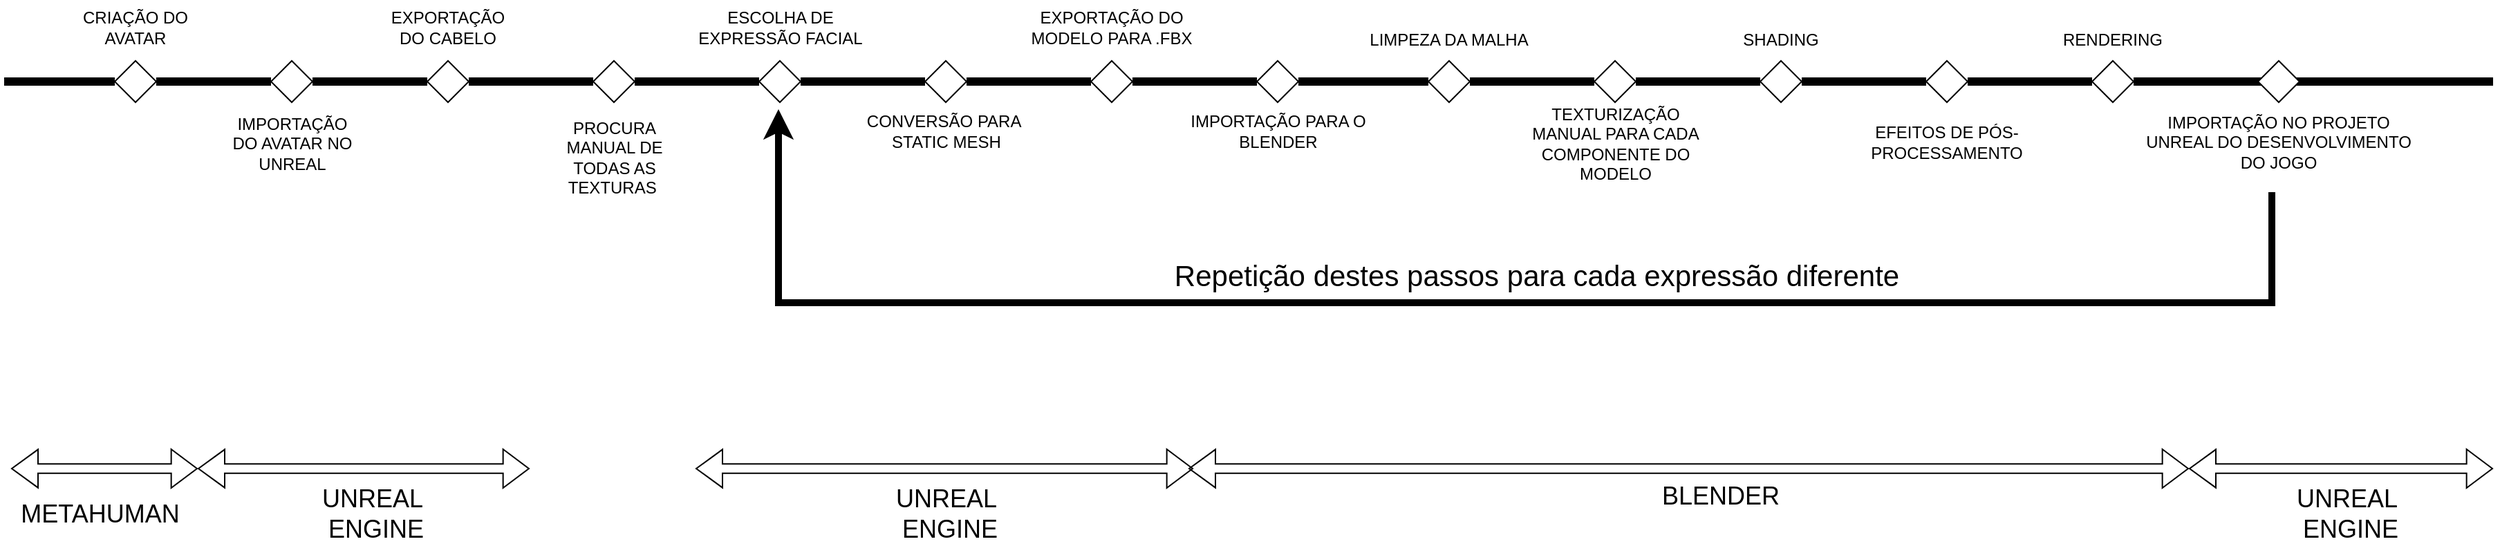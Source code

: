 <mxfile version="22.0.0" type="device">
  <diagram name="Page-1" id="4l5HgZwKcCmQVXj1XTzE">
    <mxGraphModel dx="1750" dy="1035" grid="1" gridSize="10" guides="1" tooltips="1" connect="1" arrows="1" fold="1" page="1" pageScale="1" pageWidth="2336" pageHeight="1654" math="0" shadow="0">
      <root>
        <mxCell id="0" />
        <mxCell id="1" parent="0" />
        <mxCell id="Jgq4L3OuLyY0CTShGeMc-1" value="" style="endArrow=none;html=1;strokeWidth=6;rounded=0;" edge="1" parent="1" source="Jgq4L3OuLyY0CTShGeMc-51">
          <mxGeometry width="50" height="50" relative="1" as="geometry">
            <mxPoint x="556" y="200" as="sourcePoint" />
            <mxPoint x="1960" y="200" as="targetPoint" />
          </mxGeometry>
        </mxCell>
        <mxCell id="Jgq4L3OuLyY0CTShGeMc-2" value="" style="endArrow=none;html=1;strokeWidth=6;rounded=0;" edge="1" parent="1" target="Jgq4L3OuLyY0CTShGeMc-3" source="Jgq4L3OuLyY0CTShGeMc-21">
          <mxGeometry width="50" height="50" relative="1" as="geometry">
            <mxPoint x="436" y="200" as="sourcePoint" />
            <mxPoint x="1076" y="200" as="targetPoint" />
          </mxGeometry>
        </mxCell>
        <mxCell id="Jgq4L3OuLyY0CTShGeMc-3" value="" style="rhombus;whiteSpace=wrap;html=1;" vertex="1" parent="1">
          <mxGeometry x="586" y="185" width="30" height="30" as="geometry" />
        </mxCell>
        <mxCell id="Jgq4L3OuLyY0CTShGeMc-4" value="IMPORTAÇÃO DO AVATAR NO UNREAL" style="text;html=1;strokeColor=none;fillColor=none;align=center;verticalAlign=middle;whiteSpace=wrap;rounded=0;" vertex="1" parent="1">
          <mxGeometry x="320.5" y="230" width="95" height="29" as="geometry" />
        </mxCell>
        <mxCell id="Jgq4L3OuLyY0CTShGeMc-5" value="" style="endArrow=none;html=1;strokeWidth=6;rounded=0;" edge="1" parent="1" source="Jgq4L3OuLyY0CTShGeMc-3" target="Jgq4L3OuLyY0CTShGeMc-6">
          <mxGeometry width="50" height="50" relative="1" as="geometry">
            <mxPoint x="616" y="200" as="sourcePoint" />
            <mxPoint x="1076" y="200" as="targetPoint" />
          </mxGeometry>
        </mxCell>
        <mxCell id="Jgq4L3OuLyY0CTShGeMc-6" value="" style="rhombus;whiteSpace=wrap;html=1;" vertex="1" parent="1">
          <mxGeometry x="706" y="185" width="30" height="30" as="geometry" />
        </mxCell>
        <mxCell id="Jgq4L3OuLyY0CTShGeMc-7" value="ESCOLHA DE EXPRESSÃO FACIAL" style="text;html=1;strokeColor=none;fillColor=none;align=center;verticalAlign=middle;whiteSpace=wrap;rounded=0;" vertex="1" parent="1">
          <mxGeometry x="658.5" y="146" width="125" height="30" as="geometry" />
        </mxCell>
        <mxCell id="Jgq4L3OuLyY0CTShGeMc-8" value="" style="endArrow=none;html=1;strokeWidth=6;rounded=0;" edge="1" parent="1" source="Jgq4L3OuLyY0CTShGeMc-6" target="Jgq4L3OuLyY0CTShGeMc-9">
          <mxGeometry width="50" height="50" relative="1" as="geometry">
            <mxPoint x="736" y="200" as="sourcePoint" />
            <mxPoint x="1076" y="200" as="targetPoint" />
          </mxGeometry>
        </mxCell>
        <mxCell id="Jgq4L3OuLyY0CTShGeMc-9" value="" style="rhombus;whiteSpace=wrap;html=1;" vertex="1" parent="1">
          <mxGeometry x="826" y="185" width="30" height="30" as="geometry" />
        </mxCell>
        <mxCell id="Jgq4L3OuLyY0CTShGeMc-10" value="CONVERSÃO PARA&amp;nbsp; STATIC MESH" style="text;html=1;strokeColor=none;fillColor=none;align=center;verticalAlign=middle;whiteSpace=wrap;rounded=0;" vertex="1" parent="1">
          <mxGeometry x="778.5" y="221" width="125" height="30" as="geometry" />
        </mxCell>
        <mxCell id="Jgq4L3OuLyY0CTShGeMc-11" value="" style="endArrow=none;html=1;strokeWidth=6;rounded=0;" edge="1" parent="1" source="Jgq4L3OuLyY0CTShGeMc-9" target="Jgq4L3OuLyY0CTShGeMc-12">
          <mxGeometry width="50" height="50" relative="1" as="geometry">
            <mxPoint x="846" y="200" as="sourcePoint" />
            <mxPoint x="1076" y="200" as="targetPoint" />
          </mxGeometry>
        </mxCell>
        <mxCell id="Jgq4L3OuLyY0CTShGeMc-12" value="" style="rhombus;whiteSpace=wrap;html=1;" vertex="1" parent="1">
          <mxGeometry x="946" y="185" width="30" height="30" as="geometry" />
        </mxCell>
        <mxCell id="Jgq4L3OuLyY0CTShGeMc-13" value="EXPORTAÇÃO DO MODELO PARA .FBX" style="text;html=1;strokeColor=none;fillColor=none;align=center;verticalAlign=middle;whiteSpace=wrap;rounded=0;" vertex="1" parent="1">
          <mxGeometry x="901" y="146" width="120" height="30" as="geometry" />
        </mxCell>
        <mxCell id="Jgq4L3OuLyY0CTShGeMc-14" value="" style="endArrow=none;html=1;strokeWidth=6;rounded=0;" edge="1" parent="1" source="Jgq4L3OuLyY0CTShGeMc-12" target="Jgq4L3OuLyY0CTShGeMc-15">
          <mxGeometry width="50" height="50" relative="1" as="geometry">
            <mxPoint x="976" y="200" as="sourcePoint" />
            <mxPoint x="1236" y="200" as="targetPoint" />
          </mxGeometry>
        </mxCell>
        <mxCell id="Jgq4L3OuLyY0CTShGeMc-15" value="" style="rhombus;whiteSpace=wrap;html=1;" vertex="1" parent="1">
          <mxGeometry x="1066" y="185" width="30" height="30" as="geometry" />
        </mxCell>
        <mxCell id="Jgq4L3OuLyY0CTShGeMc-16" value="" style="shape=flexArrow;endArrow=classic;startArrow=classic;html=1;rounded=0;width=6.667;endSize=5.892;endWidth=20.278;" edge="1" parent="1">
          <mxGeometry width="100" height="100" relative="1" as="geometry">
            <mxPoint x="1016.5" y="480" as="sourcePoint" />
            <mxPoint x="1740" y="480" as="targetPoint" />
          </mxGeometry>
        </mxCell>
        <mxCell id="Jgq4L3OuLyY0CTShGeMc-17" value="&lt;font style=&quot;font-size: 18px;&quot;&gt;BLENDER&lt;/font&gt;" style="edgeLabel;html=1;align=center;verticalAlign=middle;resizable=0;points=[];" vertex="1" connectable="0" parent="Jgq4L3OuLyY0CTShGeMc-16">
          <mxGeometry x="0.193" y="-5" relative="1" as="geometry">
            <mxPoint x="-47" y="15" as="offset" />
          </mxGeometry>
        </mxCell>
        <mxCell id="Jgq4L3OuLyY0CTShGeMc-18" value="IMPORTAÇÃO PARA O BLENDER" style="text;html=1;strokeColor=none;fillColor=none;align=center;verticalAlign=middle;whiteSpace=wrap;rounded=0;" vertex="1" parent="1">
          <mxGeometry x="1016.5" y="221" width="129" height="30" as="geometry" />
        </mxCell>
        <mxCell id="Jgq4L3OuLyY0CTShGeMc-19" value="" style="shape=flexArrow;endArrow=classic;startArrow=classic;html=1;rounded=0;width=6.667;endSize=5.892;endWidth=20.278;" edge="1" parent="1">
          <mxGeometry width="100" height="100" relative="1" as="geometry">
            <mxPoint x="660" y="480" as="sourcePoint" />
            <mxPoint x="1020" y="480" as="targetPoint" />
          </mxGeometry>
        </mxCell>
        <mxCell id="Jgq4L3OuLyY0CTShGeMc-20" value="&lt;font style=&quot;font-size: 18px;&quot;&gt;UNREAL&lt;br&gt;&amp;nbsp;ENGINE&lt;/font&gt;" style="edgeLabel;html=1;align=center;verticalAlign=middle;resizable=0;points=[];" vertex="1" connectable="0" parent="Jgq4L3OuLyY0CTShGeMc-19">
          <mxGeometry x="0.193" y="-5" relative="1" as="geometry">
            <mxPoint x="-34" y="28" as="offset" />
          </mxGeometry>
        </mxCell>
        <mxCell id="Jgq4L3OuLyY0CTShGeMc-23" value="" style="endArrow=none;html=1;strokeWidth=6;rounded=0;" edge="1" parent="1" source="Jgq4L3OuLyY0CTShGeMc-25" target="Jgq4L3OuLyY0CTShGeMc-21">
          <mxGeometry width="50" height="50" relative="1" as="geometry">
            <mxPoint x="233" y="200" as="sourcePoint" />
            <mxPoint x="586" y="200" as="targetPoint" />
          </mxGeometry>
        </mxCell>
        <mxCell id="Jgq4L3OuLyY0CTShGeMc-21" value="" style="rhombus;whiteSpace=wrap;html=1;" vertex="1" parent="1">
          <mxGeometry x="466" y="185" width="30" height="30" as="geometry" />
        </mxCell>
        <mxCell id="Jgq4L3OuLyY0CTShGeMc-24" value="CRIAÇÃO DO AVATAR" style="text;html=1;strokeColor=none;fillColor=none;align=center;verticalAlign=middle;whiteSpace=wrap;rounded=0;" vertex="1" parent="1">
          <mxGeometry x="216.25" y="141" width="77.5" height="40" as="geometry" />
        </mxCell>
        <mxCell id="Jgq4L3OuLyY0CTShGeMc-26" value="" style="endArrow=none;html=1;strokeWidth=6;rounded=0;" edge="1" parent="1" source="Jgq4L3OuLyY0CTShGeMc-27" target="Jgq4L3OuLyY0CTShGeMc-25">
          <mxGeometry width="50" height="50" relative="1" as="geometry">
            <mxPoint x="233" y="200" as="sourcePoint" />
            <mxPoint x="466" y="200" as="targetPoint" />
          </mxGeometry>
        </mxCell>
        <mxCell id="Jgq4L3OuLyY0CTShGeMc-25" value="" style="rhombus;whiteSpace=wrap;html=1;" vertex="1" parent="1">
          <mxGeometry x="353" y="185" width="30" height="30" as="geometry" />
        </mxCell>
        <mxCell id="Jgq4L3OuLyY0CTShGeMc-28" value="" style="endArrow=none;html=1;strokeWidth=6;rounded=0;" edge="1" parent="1" target="Jgq4L3OuLyY0CTShGeMc-27">
          <mxGeometry width="50" height="50" relative="1" as="geometry">
            <mxPoint x="160" y="200" as="sourcePoint" />
            <mxPoint x="353" y="200" as="targetPoint" />
          </mxGeometry>
        </mxCell>
        <mxCell id="Jgq4L3OuLyY0CTShGeMc-27" value="" style="rhombus;whiteSpace=wrap;html=1;" vertex="1" parent="1">
          <mxGeometry x="240" y="185" width="30" height="30" as="geometry" />
        </mxCell>
        <mxCell id="Jgq4L3OuLyY0CTShGeMc-33" value="EXPORTAÇÃO DO CABELO" style="text;html=1;strokeColor=none;fillColor=none;align=center;verticalAlign=middle;whiteSpace=wrap;rounded=0;" vertex="1" parent="1">
          <mxGeometry x="442.25" y="141" width="77.5" height="40" as="geometry" />
        </mxCell>
        <mxCell id="Jgq4L3OuLyY0CTShGeMc-34" value="PROCURA MANUAL DE TODAS AS TEXTURAS&amp;nbsp;" style="text;html=1;strokeColor=none;fillColor=none;align=center;verticalAlign=middle;whiteSpace=wrap;rounded=0;" vertex="1" parent="1">
          <mxGeometry x="553.5" y="240" width="95" height="29" as="geometry" />
        </mxCell>
        <mxCell id="Jgq4L3OuLyY0CTShGeMc-38" value="" style="endArrow=none;html=1;strokeWidth=6;rounded=0;" edge="1" parent="1" source="Jgq4L3OuLyY0CTShGeMc-15" target="Jgq4L3OuLyY0CTShGeMc-37">
          <mxGeometry width="50" height="50" relative="1" as="geometry">
            <mxPoint x="1096" y="200" as="sourcePoint" />
            <mxPoint x="1440" y="200" as="targetPoint" />
          </mxGeometry>
        </mxCell>
        <mxCell id="Jgq4L3OuLyY0CTShGeMc-37" value="" style="rhombus;whiteSpace=wrap;html=1;" vertex="1" parent="1">
          <mxGeometry x="1190" y="185" width="30" height="30" as="geometry" />
        </mxCell>
        <mxCell id="Jgq4L3OuLyY0CTShGeMc-40" value="" style="endArrow=none;html=1;strokeWidth=6;rounded=0;" edge="1" parent="1" source="Jgq4L3OuLyY0CTShGeMc-37" target="Jgq4L3OuLyY0CTShGeMc-39">
          <mxGeometry width="50" height="50" relative="1" as="geometry">
            <mxPoint x="1220" y="200" as="sourcePoint" />
            <mxPoint x="1440" y="200" as="targetPoint" />
          </mxGeometry>
        </mxCell>
        <mxCell id="Jgq4L3OuLyY0CTShGeMc-39" value="" style="rhombus;whiteSpace=wrap;html=1;" vertex="1" parent="1">
          <mxGeometry x="1310" y="185" width="30" height="30" as="geometry" />
        </mxCell>
        <mxCell id="Jgq4L3OuLyY0CTShGeMc-41" value="LIMPEZA DA MALHA" style="text;html=1;strokeColor=none;fillColor=none;align=center;verticalAlign=middle;whiteSpace=wrap;rounded=0;" vertex="1" parent="1">
          <mxGeometry x="1145" y="155" width="120" height="30" as="geometry" />
        </mxCell>
        <mxCell id="Jgq4L3OuLyY0CTShGeMc-42" value="TEXTURIZAÇÃO MANUAL PARA CADA COMPONENTE DO MODELO" style="text;html=1;strokeColor=none;fillColor=none;align=center;verticalAlign=middle;whiteSpace=wrap;rounded=0;" vertex="1" parent="1">
          <mxGeometry x="1260.5" y="230" width="129" height="30" as="geometry" />
        </mxCell>
        <mxCell id="Jgq4L3OuLyY0CTShGeMc-46" value="" style="endArrow=none;html=1;strokeWidth=6;rounded=0;" edge="1" parent="1" source="Jgq4L3OuLyY0CTShGeMc-39" target="Jgq4L3OuLyY0CTShGeMc-45">
          <mxGeometry width="50" height="50" relative="1" as="geometry">
            <mxPoint x="1340" y="200" as="sourcePoint" />
            <mxPoint x="1720" y="200" as="targetPoint" />
          </mxGeometry>
        </mxCell>
        <mxCell id="Jgq4L3OuLyY0CTShGeMc-45" value="" style="rhombus;whiteSpace=wrap;html=1;" vertex="1" parent="1">
          <mxGeometry x="1430" y="185" width="30" height="30" as="geometry" />
        </mxCell>
        <mxCell id="Jgq4L3OuLyY0CTShGeMc-48" value="" style="endArrow=none;html=1;strokeWidth=6;rounded=0;" edge="1" parent="1" source="Jgq4L3OuLyY0CTShGeMc-45" target="Jgq4L3OuLyY0CTShGeMc-47">
          <mxGeometry width="50" height="50" relative="1" as="geometry">
            <mxPoint x="1460" y="200" as="sourcePoint" />
            <mxPoint x="1720" y="200" as="targetPoint" />
          </mxGeometry>
        </mxCell>
        <mxCell id="Jgq4L3OuLyY0CTShGeMc-47" value="" style="rhombus;whiteSpace=wrap;html=1;" vertex="1" parent="1">
          <mxGeometry x="1550" y="185" width="30" height="30" as="geometry" />
        </mxCell>
        <mxCell id="Jgq4L3OuLyY0CTShGeMc-49" value="SHADING" style="text;html=1;strokeColor=none;fillColor=none;align=center;verticalAlign=middle;whiteSpace=wrap;rounded=0;" vertex="1" parent="1">
          <mxGeometry x="1385" y="155" width="120" height="30" as="geometry" />
        </mxCell>
        <mxCell id="Jgq4L3OuLyY0CTShGeMc-50" value="EFEITOS DE PÓS-PROCESSAMENTO" style="text;html=1;strokeColor=none;fillColor=none;align=center;verticalAlign=middle;whiteSpace=wrap;rounded=0;" vertex="1" parent="1">
          <mxGeometry x="1505" y="229" width="120" height="30" as="geometry" />
        </mxCell>
        <mxCell id="Jgq4L3OuLyY0CTShGeMc-52" value="" style="endArrow=none;html=1;strokeWidth=6;rounded=0;" edge="1" parent="1" source="Jgq4L3OuLyY0CTShGeMc-47" target="Jgq4L3OuLyY0CTShGeMc-51">
          <mxGeometry width="50" height="50" relative="1" as="geometry">
            <mxPoint x="1580" y="200" as="sourcePoint" />
            <mxPoint x="1720" y="200" as="targetPoint" />
          </mxGeometry>
        </mxCell>
        <mxCell id="Jgq4L3OuLyY0CTShGeMc-51" value="" style="rhombus;whiteSpace=wrap;html=1;" vertex="1" parent="1">
          <mxGeometry x="1670" y="185" width="30" height="30" as="geometry" />
        </mxCell>
        <mxCell id="Jgq4L3OuLyY0CTShGeMc-53" value="RENDERING" style="text;html=1;strokeColor=none;fillColor=none;align=center;verticalAlign=middle;whiteSpace=wrap;rounded=0;" vertex="1" parent="1">
          <mxGeometry x="1625" y="155" width="120" height="30" as="geometry" />
        </mxCell>
        <mxCell id="Jgq4L3OuLyY0CTShGeMc-54" value="" style="rhombus;whiteSpace=wrap;html=1;" vertex="1" parent="1">
          <mxGeometry x="1790" y="185" width="30" height="30" as="geometry" />
        </mxCell>
        <mxCell id="Jgq4L3OuLyY0CTShGeMc-55" value="IMPORTAÇÃO NO PROJETO UNREAL DO DESENVOLVIMENTO DO JOGO" style="text;html=1;strokeColor=none;fillColor=none;align=center;verticalAlign=middle;whiteSpace=wrap;rounded=0;" vertex="1" parent="1">
          <mxGeometry x="1700" y="229" width="210" height="30" as="geometry" />
        </mxCell>
        <mxCell id="Jgq4L3OuLyY0CTShGeMc-56" value="" style="endArrow=classic;html=1;rounded=0;strokeWidth=5;" edge="1" parent="1">
          <mxGeometry width="50" height="50" relative="1" as="geometry">
            <mxPoint x="1800" y="280" as="sourcePoint" />
            <mxPoint x="720" y="220" as="targetPoint" />
            <Array as="points">
              <mxPoint x="1800" y="360" />
              <mxPoint x="1320" y="360" />
              <mxPoint x="720" y="360" />
            </Array>
          </mxGeometry>
        </mxCell>
        <mxCell id="Jgq4L3OuLyY0CTShGeMc-58" value="&lt;font style=&quot;font-size: 21px;&quot;&gt;Repetição destes passos para cada expressão diferente&lt;/font&gt;" style="edgeLabel;html=1;align=center;verticalAlign=middle;resizable=0;points=[];" vertex="1" connectable="0" parent="Jgq4L3OuLyY0CTShGeMc-56">
          <mxGeometry x="0.01" y="-2" relative="1" as="geometry">
            <mxPoint x="44" y="-18" as="offset" />
          </mxGeometry>
        </mxCell>
        <mxCell id="Jgq4L3OuLyY0CTShGeMc-59" value="" style="shape=flexArrow;endArrow=classic;startArrow=classic;html=1;rounded=0;width=6.667;endSize=5.892;endWidth=20.278;" edge="1" parent="1">
          <mxGeometry width="100" height="100" relative="1" as="geometry">
            <mxPoint x="165" y="480" as="sourcePoint" />
            <mxPoint x="300" y="480" as="targetPoint" />
          </mxGeometry>
        </mxCell>
        <mxCell id="Jgq4L3OuLyY0CTShGeMc-60" value="&lt;span style=&quot;font-size: 18px;&quot;&gt;METAHUMAN&lt;/span&gt;" style="edgeLabel;html=1;align=center;verticalAlign=middle;resizable=0;points=[];" vertex="1" connectable="0" parent="Jgq4L3OuLyY0CTShGeMc-59">
          <mxGeometry x="0.193" y="-5" relative="1" as="geometry">
            <mxPoint x="-17" y="28" as="offset" />
          </mxGeometry>
        </mxCell>
        <mxCell id="Jgq4L3OuLyY0CTShGeMc-61" value="" style="shape=flexArrow;endArrow=classic;startArrow=classic;html=1;rounded=0;width=6.667;endSize=5.892;endWidth=20.278;" edge="1" parent="1">
          <mxGeometry width="100" height="100" relative="1" as="geometry">
            <mxPoint x="300" y="480" as="sourcePoint" />
            <mxPoint x="540" y="480" as="targetPoint" />
          </mxGeometry>
        </mxCell>
        <mxCell id="Jgq4L3OuLyY0CTShGeMc-62" value="&lt;font style=&quot;font-size: 18px;&quot;&gt;UNREAL&lt;br&gt;&amp;nbsp;ENGINE&lt;/font&gt;" style="edgeLabel;html=1;align=center;verticalAlign=middle;resizable=0;points=[];" vertex="1" connectable="0" parent="Jgq4L3OuLyY0CTShGeMc-61">
          <mxGeometry x="0.193" y="-5" relative="1" as="geometry">
            <mxPoint x="-17" y="28" as="offset" />
          </mxGeometry>
        </mxCell>
        <mxCell id="Jgq4L3OuLyY0CTShGeMc-63" value="" style="shape=flexArrow;endArrow=classic;startArrow=classic;html=1;rounded=0;width=6.667;endSize=5.892;endWidth=20.278;" edge="1" parent="1">
          <mxGeometry width="100" height="100" relative="1" as="geometry">
            <mxPoint x="1740" y="480" as="sourcePoint" />
            <mxPoint x="1960" y="480" as="targetPoint" />
          </mxGeometry>
        </mxCell>
        <mxCell id="Jgq4L3OuLyY0CTShGeMc-64" value="&lt;font style=&quot;font-size: 18px;&quot;&gt;UNREAL&lt;br&gt;&amp;nbsp;ENGINE&lt;/font&gt;" style="edgeLabel;html=1;align=center;verticalAlign=middle;resizable=0;points=[];" vertex="1" connectable="0" parent="Jgq4L3OuLyY0CTShGeMc-63">
          <mxGeometry x="0.193" y="-5" relative="1" as="geometry">
            <mxPoint x="-17" y="28" as="offset" />
          </mxGeometry>
        </mxCell>
      </root>
    </mxGraphModel>
  </diagram>
</mxfile>
